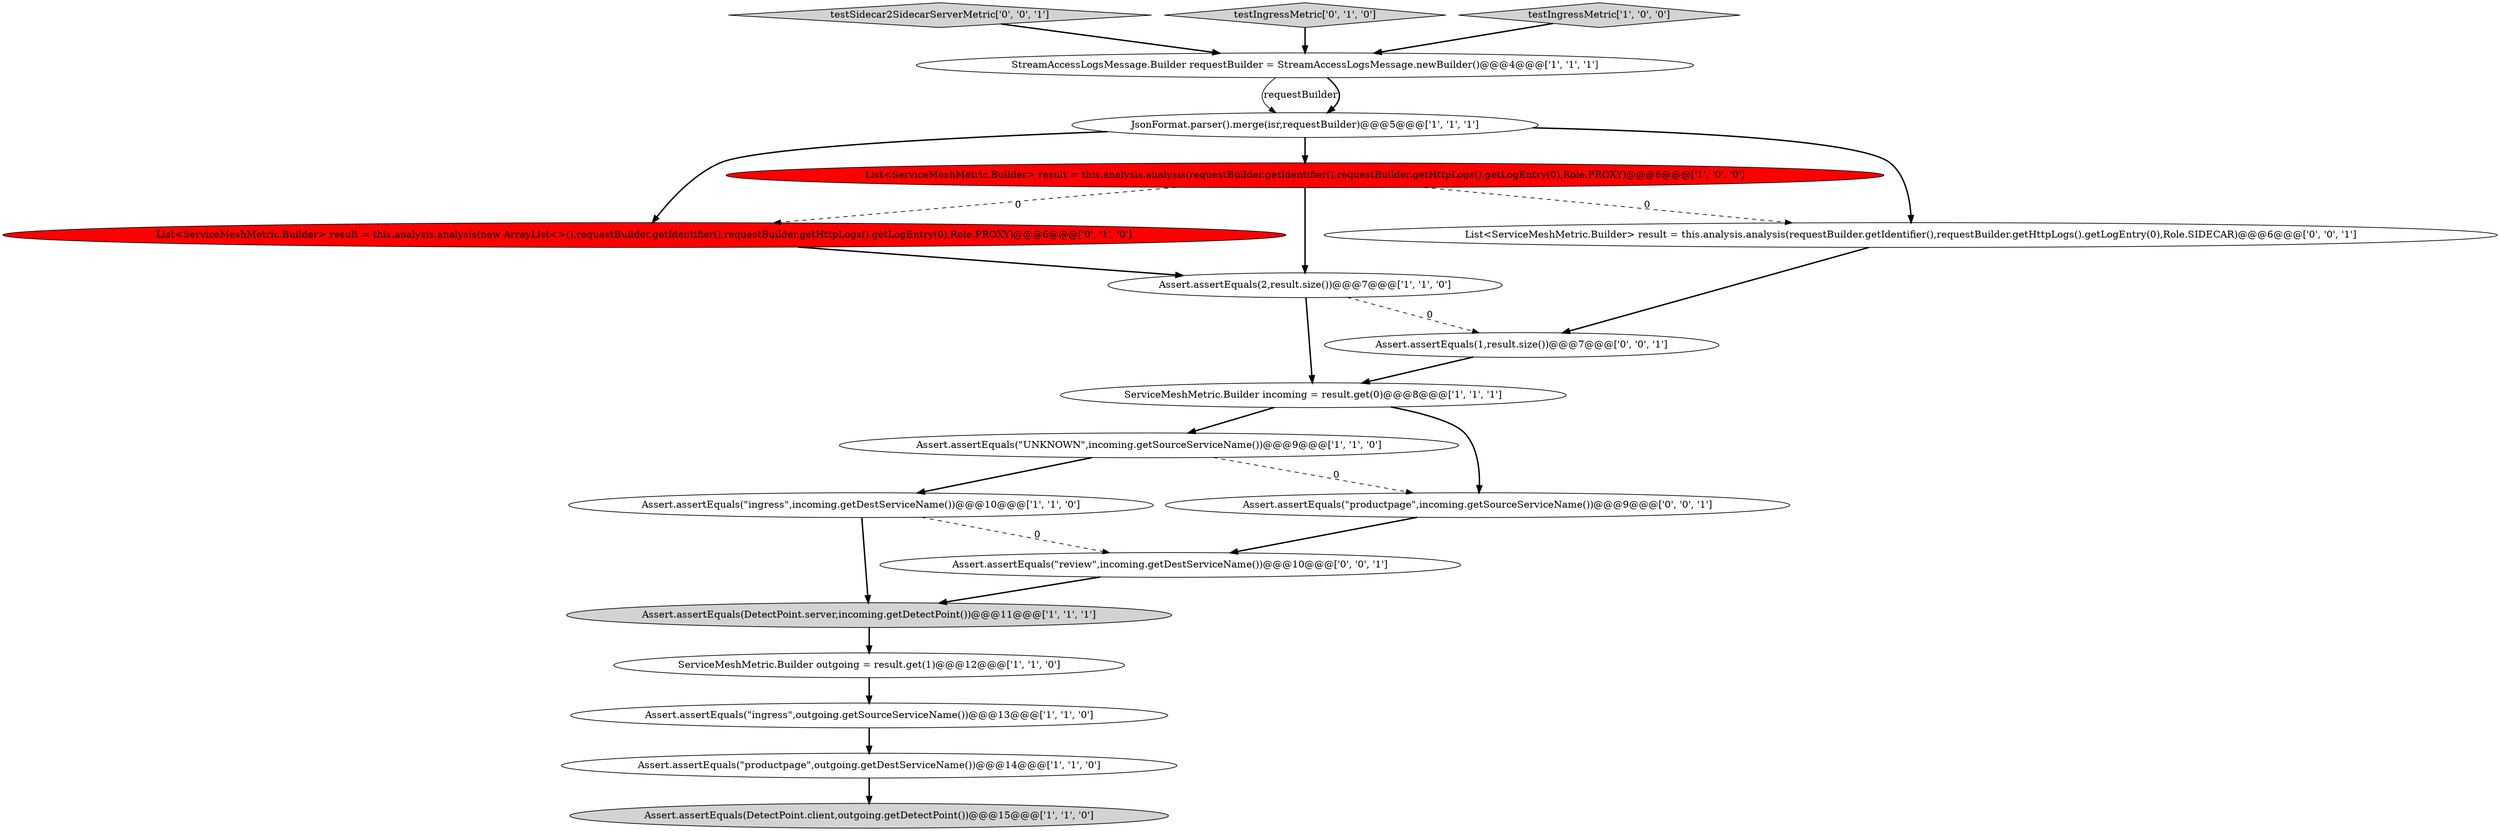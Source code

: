 digraph {
2 [style = filled, label = "Assert.assertEquals(\"ingress\",incoming.getDestServiceName())@@@10@@@['1', '1', '0']", fillcolor = white, shape = ellipse image = "AAA0AAABBB1BBB"];
16 [style = filled, label = "testSidecar2SidecarServerMetric['0', '0', '1']", fillcolor = lightgray, shape = diamond image = "AAA0AAABBB3BBB"];
5 [style = filled, label = "Assert.assertEquals(DetectPoint.server,incoming.getDetectPoint())@@@11@@@['1', '1', '1']", fillcolor = lightgray, shape = ellipse image = "AAA0AAABBB1BBB"];
6 [style = filled, label = "StreamAccessLogsMessage.Builder requestBuilder = StreamAccessLogsMessage.newBuilder()@@@4@@@['1', '1', '1']", fillcolor = white, shape = ellipse image = "AAA0AAABBB1BBB"];
14 [style = filled, label = "testIngressMetric['0', '1', '0']", fillcolor = lightgray, shape = diamond image = "AAA0AAABBB2BBB"];
15 [style = filled, label = "Assert.assertEquals(\"productpage\",incoming.getSourceServiceName())@@@9@@@['0', '0', '1']", fillcolor = white, shape = ellipse image = "AAA0AAABBB3BBB"];
0 [style = filled, label = "ServiceMeshMetric.Builder outgoing = result.get(1)@@@12@@@['1', '1', '0']", fillcolor = white, shape = ellipse image = "AAA0AAABBB1BBB"];
18 [style = filled, label = "Assert.assertEquals(\"review\",incoming.getDestServiceName())@@@10@@@['0', '0', '1']", fillcolor = white, shape = ellipse image = "AAA0AAABBB3BBB"];
13 [style = filled, label = "List<ServiceMeshMetric.Builder> result = this.analysis.analysis(new ArrayList<>(),requestBuilder.getIdentifier(),requestBuilder.getHttpLogs().getLogEntry(0),Role.PROXY)@@@6@@@['0', '1', '0']", fillcolor = red, shape = ellipse image = "AAA1AAABBB2BBB"];
7 [style = filled, label = "Assert.assertEquals(\"UNKNOWN\",incoming.getSourceServiceName())@@@9@@@['1', '1', '0']", fillcolor = white, shape = ellipse image = "AAA0AAABBB1BBB"];
9 [style = filled, label = "Assert.assertEquals(2,result.size())@@@7@@@['1', '1', '0']", fillcolor = white, shape = ellipse image = "AAA0AAABBB1BBB"];
11 [style = filled, label = "Assert.assertEquals(DetectPoint.client,outgoing.getDetectPoint())@@@15@@@['1', '1', '0']", fillcolor = lightgray, shape = ellipse image = "AAA0AAABBB1BBB"];
19 [style = filled, label = "List<ServiceMeshMetric.Builder> result = this.analysis.analysis(requestBuilder.getIdentifier(),requestBuilder.getHttpLogs().getLogEntry(0),Role.SIDECAR)@@@6@@@['0', '0', '1']", fillcolor = white, shape = ellipse image = "AAA0AAABBB3BBB"];
12 [style = filled, label = "JsonFormat.parser().merge(isr,requestBuilder)@@@5@@@['1', '1', '1']", fillcolor = white, shape = ellipse image = "AAA0AAABBB1BBB"];
17 [style = filled, label = "Assert.assertEquals(1,result.size())@@@7@@@['0', '0', '1']", fillcolor = white, shape = ellipse image = "AAA0AAABBB3BBB"];
10 [style = filled, label = "ServiceMeshMetric.Builder incoming = result.get(0)@@@8@@@['1', '1', '1']", fillcolor = white, shape = ellipse image = "AAA0AAABBB1BBB"];
1 [style = filled, label = "testIngressMetric['1', '0', '0']", fillcolor = lightgray, shape = diamond image = "AAA0AAABBB1BBB"];
8 [style = filled, label = "Assert.assertEquals(\"productpage\",outgoing.getDestServiceName())@@@14@@@['1', '1', '0']", fillcolor = white, shape = ellipse image = "AAA0AAABBB1BBB"];
3 [style = filled, label = "List<ServiceMeshMetric.Builder> result = this.analysis.analysis(requestBuilder.getIdentifier(),requestBuilder.getHttpLogs().getLogEntry(0),Role.PROXY)@@@6@@@['1', '0', '0']", fillcolor = red, shape = ellipse image = "AAA1AAABBB1BBB"];
4 [style = filled, label = "Assert.assertEquals(\"ingress\",outgoing.getSourceServiceName())@@@13@@@['1', '1', '0']", fillcolor = white, shape = ellipse image = "AAA0AAABBB1BBB"];
17->10 [style = bold, label=""];
10->15 [style = bold, label=""];
16->6 [style = bold, label=""];
19->17 [style = bold, label=""];
9->10 [style = bold, label=""];
3->13 [style = dashed, label="0"];
10->7 [style = bold, label=""];
15->18 [style = bold, label=""];
3->19 [style = dashed, label="0"];
3->9 [style = bold, label=""];
12->13 [style = bold, label=""];
1->6 [style = bold, label=""];
5->0 [style = bold, label=""];
0->4 [style = bold, label=""];
7->2 [style = bold, label=""];
18->5 [style = bold, label=""];
9->17 [style = dashed, label="0"];
2->18 [style = dashed, label="0"];
6->12 [style = solid, label="requestBuilder"];
7->15 [style = dashed, label="0"];
4->8 [style = bold, label=""];
12->3 [style = bold, label=""];
13->9 [style = bold, label=""];
12->19 [style = bold, label=""];
8->11 [style = bold, label=""];
14->6 [style = bold, label=""];
2->5 [style = bold, label=""];
6->12 [style = bold, label=""];
}
